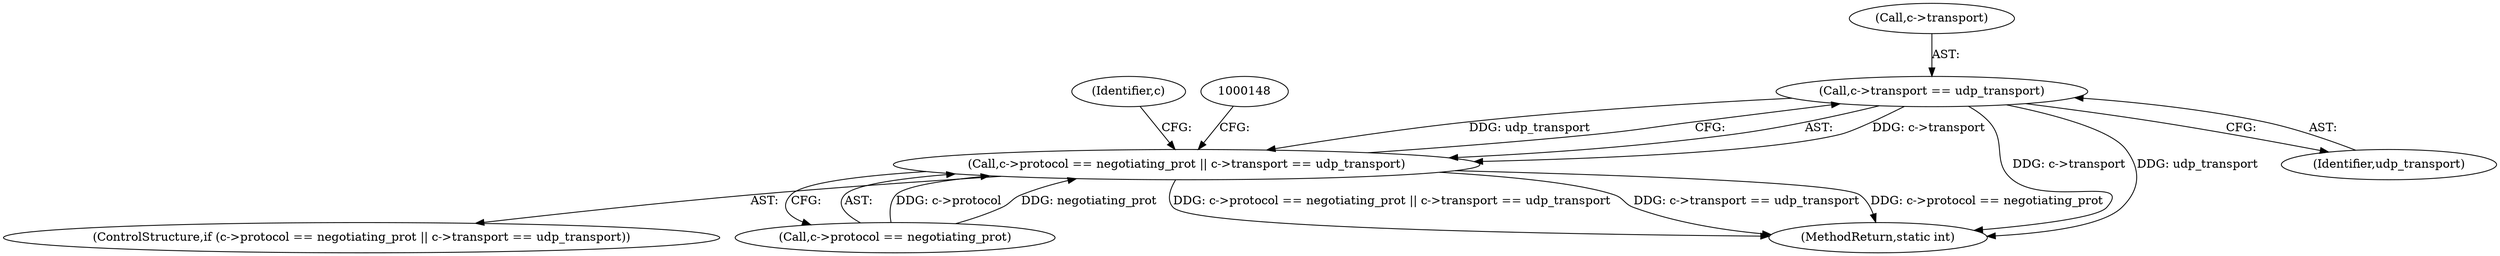 digraph "0_memcached_d9cd01ede97f4145af9781d448c62a3318952719@pointer" {
"1000139" [label="(Call,c->transport == udp_transport)"];
"1000133" [label="(Call,c->protocol == negotiating_prot || c->transport == udp_transport)"];
"1000190" [label="(Identifier,c)"];
"1000613" [label="(MethodReturn,static int)"];
"1000139" [label="(Call,c->transport == udp_transport)"];
"1000132" [label="(ControlStructure,if (c->protocol == negotiating_prot || c->transport == udp_transport))"];
"1000140" [label="(Call,c->transport)"];
"1000143" [label="(Identifier,udp_transport)"];
"1000133" [label="(Call,c->protocol == negotiating_prot || c->transport == udp_transport)"];
"1000134" [label="(Call,c->protocol == negotiating_prot)"];
"1000139" -> "1000133"  [label="AST: "];
"1000139" -> "1000143"  [label="CFG: "];
"1000140" -> "1000139"  [label="AST: "];
"1000143" -> "1000139"  [label="AST: "];
"1000133" -> "1000139"  [label="CFG: "];
"1000139" -> "1000613"  [label="DDG: c->transport"];
"1000139" -> "1000613"  [label="DDG: udp_transport"];
"1000139" -> "1000133"  [label="DDG: c->transport"];
"1000139" -> "1000133"  [label="DDG: udp_transport"];
"1000133" -> "1000132"  [label="AST: "];
"1000133" -> "1000134"  [label="CFG: "];
"1000134" -> "1000133"  [label="AST: "];
"1000148" -> "1000133"  [label="CFG: "];
"1000190" -> "1000133"  [label="CFG: "];
"1000133" -> "1000613"  [label="DDG: c->transport == udp_transport"];
"1000133" -> "1000613"  [label="DDG: c->protocol == negotiating_prot"];
"1000133" -> "1000613"  [label="DDG: c->protocol == negotiating_prot || c->transport == udp_transport"];
"1000134" -> "1000133"  [label="DDG: c->protocol"];
"1000134" -> "1000133"  [label="DDG: negotiating_prot"];
}
